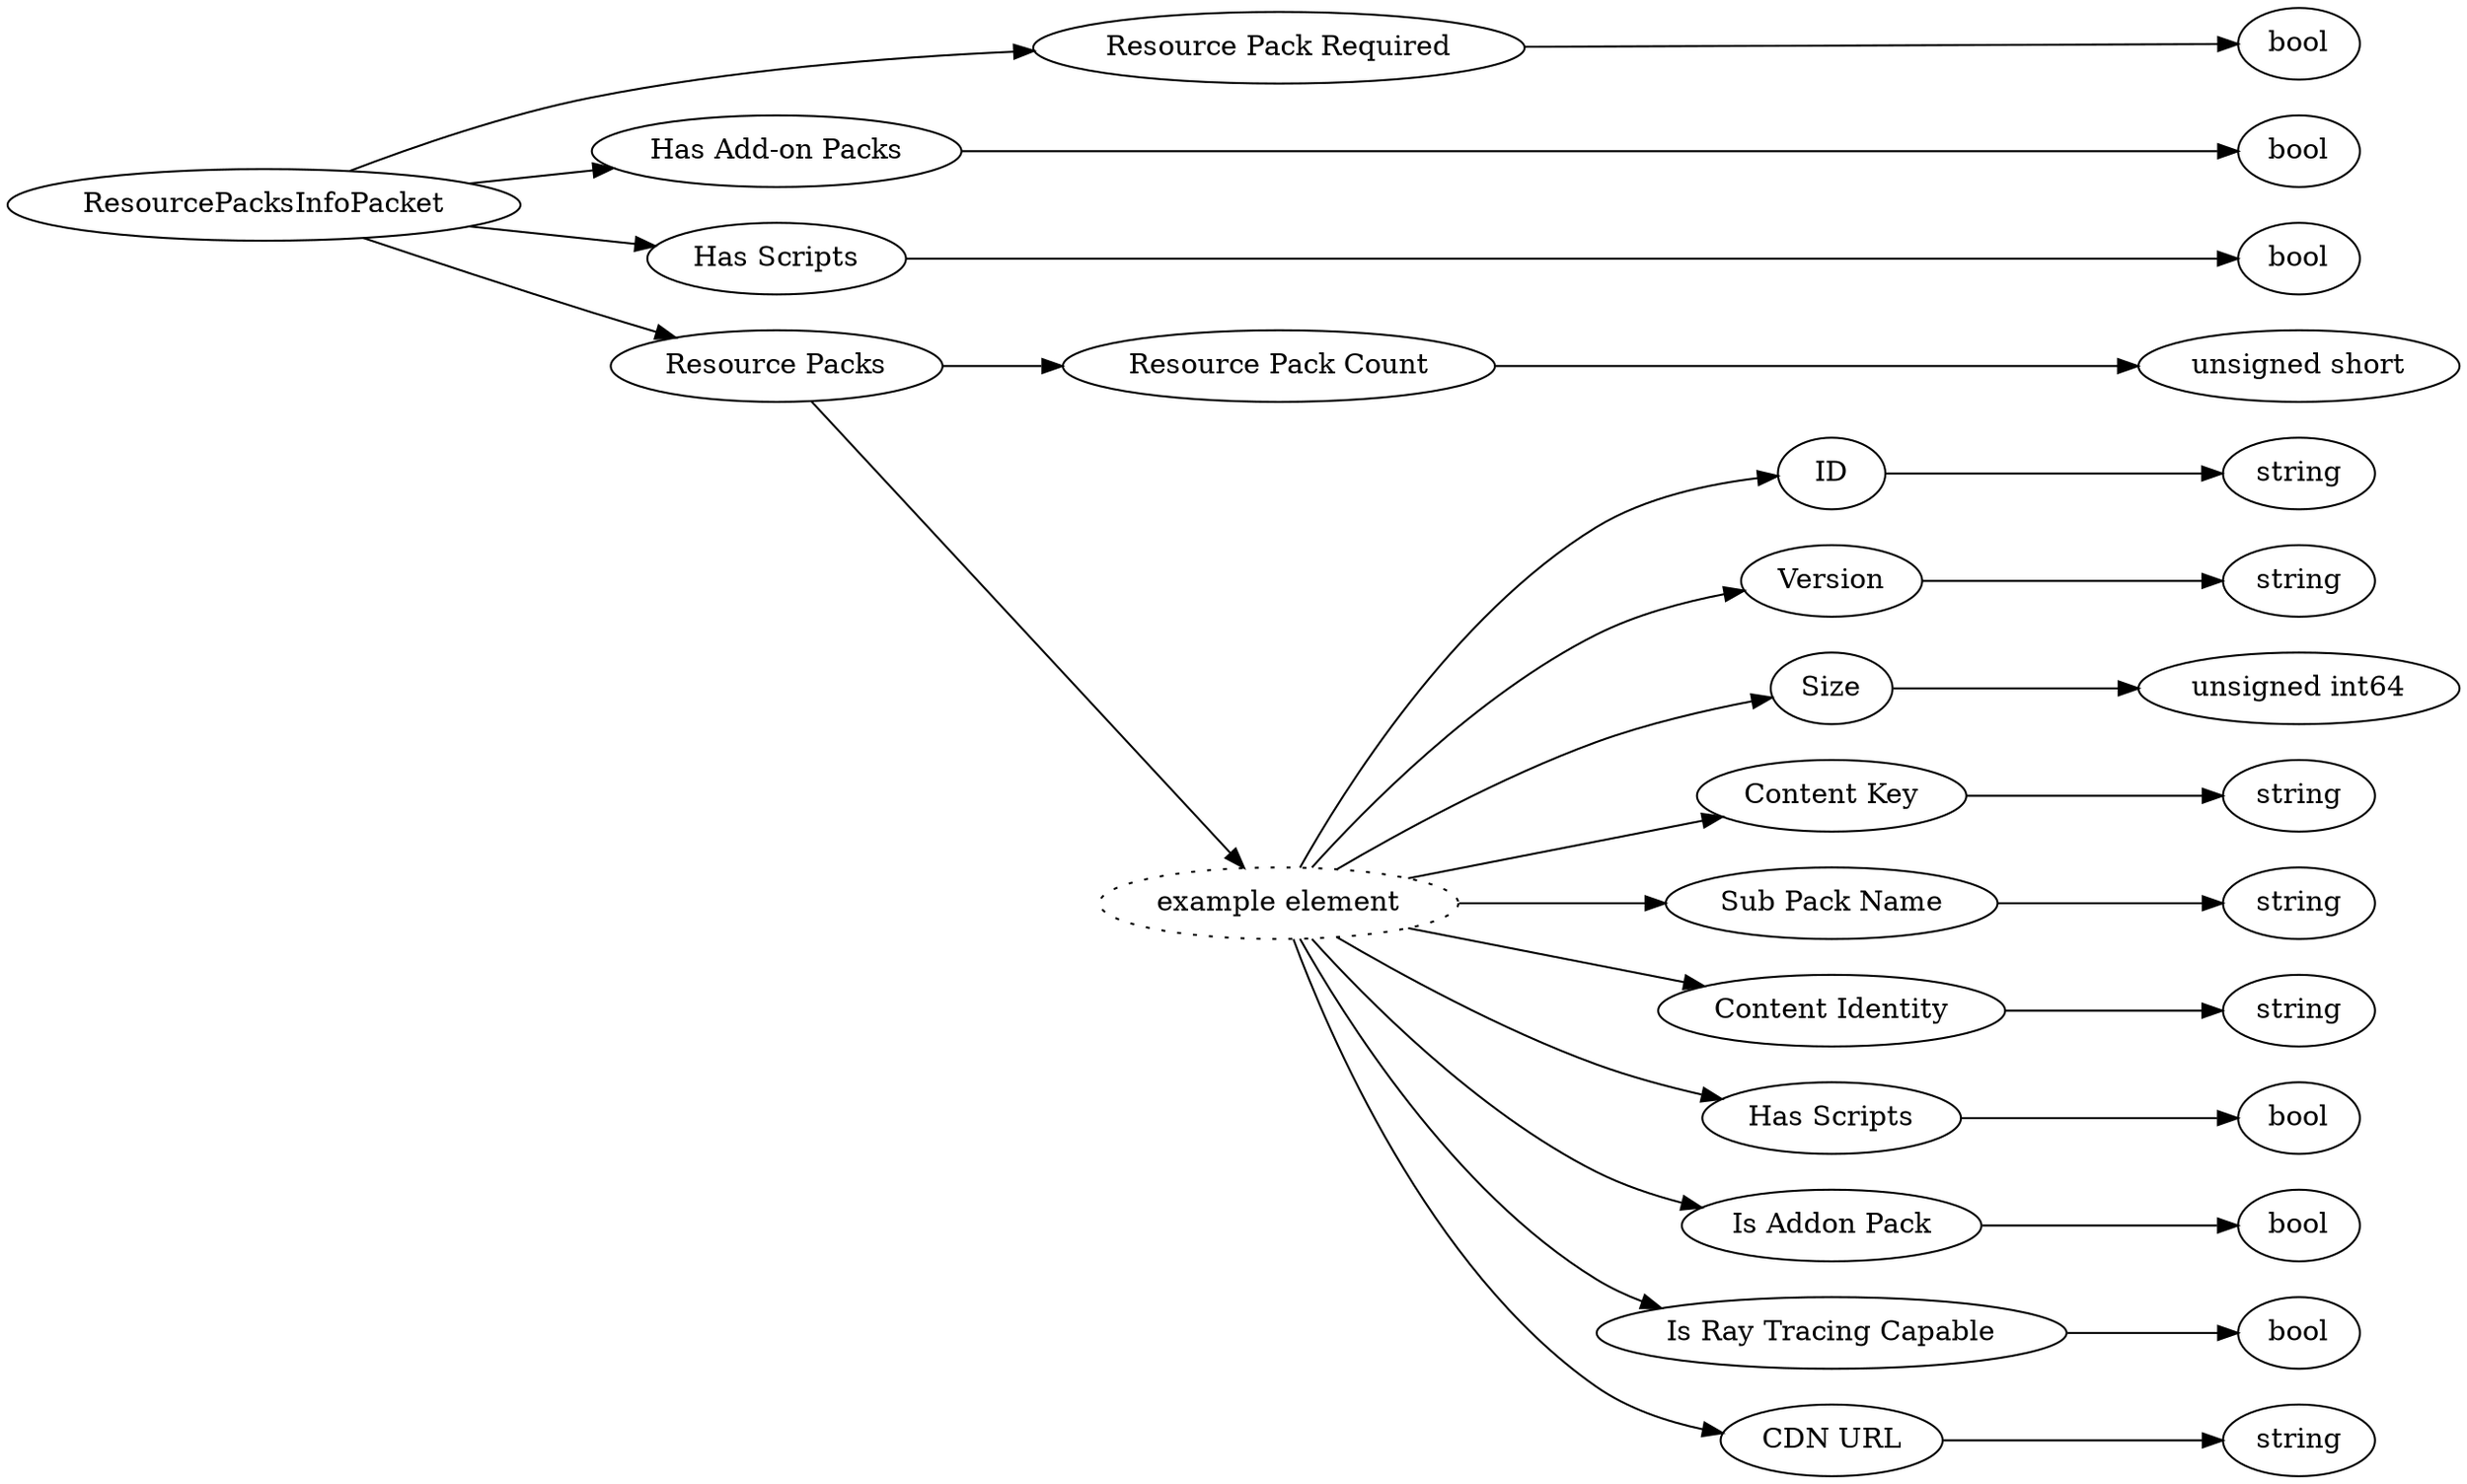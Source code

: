 digraph "ResourcePacksInfoPacket" {
rankdir = LR
0
0 -> 1
1 -> 2
0 -> 3
3 -> 4
0 -> 5
5 -> 6
0 -> 7
7 -> 8
8 -> 9
7 -> 10
10 -> 11
11 -> 12
10 -> 13
13 -> 14
10 -> 15
15 -> 16
10 -> 17
17 -> 18
10 -> 19
19 -> 20
10 -> 21
21 -> 22
10 -> 23
23 -> 24
10 -> 25
25 -> 26
10 -> 27
27 -> 28
10 -> 29
29 -> 30

0 [label="ResourcePacksInfoPacket",comment="name: \"ResourcePacksInfoPacket\", typeName: \"\", id: 0, branchId: 6, recurseId: -1, attributes: 0, notes: \"\""];
1 [label="Resource Pack Required",comment="name: \"Resource Pack Required\", typeName: \"\", id: 1, branchId: 0, recurseId: -1, attributes: 0, notes: \"\""];
2 [label="bool",comment="name: \"bool\", typeName: \"\", id: 2, branchId: 0, recurseId: -1, attributes: 512, notes: \"\""];
3 [label="Has Add-on Packs",comment="name: \"Has Add-on Packs\", typeName: \"\", id: 3, branchId: 0, recurseId: -1, attributes: 0, notes: \"\""];
4 [label="bool",comment="name: \"bool\", typeName: \"\", id: 4, branchId: 0, recurseId: -1, attributes: 512, notes: \"\""];
5 [label="Has Scripts",comment="name: \"Has Scripts\", typeName: \"\", id: 5, branchId: 0, recurseId: -1, attributes: 0, notes: \"\""];
6 [label="bool",comment="name: \"bool\", typeName: \"\", id: 6, branchId: 0, recurseId: -1, attributes: 512, notes: \"\""];
7 [label="Resource Packs",comment="name: \"Resource Packs\", typeName: \"\", id: 7, branchId: 0, recurseId: -1, attributes: 8, notes: \"\""];
8 [label="Resource Pack Count",comment="name: \"Resource Pack Count\", typeName: \"\", id: 8, branchId: 0, recurseId: -1, attributes: 0, notes: \"\""];
9 [label="unsigned short",comment="name: \"unsigned short\", typeName: \"\", id: 9, branchId: 0, recurseId: -1, attributes: 512, notes: \"\""];
10 [label="example element",style=dotted,comment="name: \"example element\", typeName: \"\", id: 10, branchId: 0, recurseId: -1, attributes: 16, notes: \"\""];
11 [label="ID",comment="name: \"ID\", typeName: \"\", id: 11, branchId: 0, recurseId: -1, attributes: 0, notes: \"\""];
12 [label="string",comment="name: \"string\", typeName: \"\", id: 12, branchId: 0, recurseId: -1, attributes: 512, notes: \"\""];
13 [label="Version",comment="name: \"Version\", typeName: \"\", id: 13, branchId: 0, recurseId: -1, attributes: 0, notes: \"\""];
14 [label="string",comment="name: \"string\", typeName: \"\", id: 14, branchId: 0, recurseId: -1, attributes: 512, notes: \"\""];
15 [label="Size",comment="name: \"Size\", typeName: \"\", id: 15, branchId: 0, recurseId: -1, attributes: 0, notes: \"\""];
16 [label="unsigned int64",comment="name: \"unsigned int64\", typeName: \"\", id: 16, branchId: 0, recurseId: -1, attributes: 512, notes: \"\""];
17 [label="Content Key",comment="name: \"Content Key\", typeName: \"\", id: 17, branchId: 0, recurseId: -1, attributes: 0, notes: \"\""];
18 [label="string",comment="name: \"string\", typeName: \"\", id: 18, branchId: 0, recurseId: -1, attributes: 512, notes: \"\""];
19 [label="Sub Pack Name",comment="name: \"Sub Pack Name\", typeName: \"\", id: 19, branchId: 0, recurseId: -1, attributes: 0, notes: \"\""];
20 [label="string",comment="name: \"string\", typeName: \"\", id: 20, branchId: 0, recurseId: -1, attributes: 512, notes: \"\""];
21 [label="Content Identity",comment="name: \"Content Identity\", typeName: \"\", id: 21, branchId: 0, recurseId: -1, attributes: 0, notes: \"\""];
22 [label="string",comment="name: \"string\", typeName: \"\", id: 22, branchId: 0, recurseId: -1, attributes: 512, notes: \"\""];
23 [label="Has Scripts",comment="name: \"Has Scripts\", typeName: \"\", id: 23, branchId: 0, recurseId: -1, attributes: 0, notes: \"\""];
24 [label="bool",comment="name: \"bool\", typeName: \"\", id: 24, branchId: 0, recurseId: -1, attributes: 512, notes: \"\""];
25 [label="Is Addon Pack",comment="name: \"Is Addon Pack\", typeName: \"\", id: 25, branchId: 0, recurseId: -1, attributes: 0, notes: \"Indicates this pack is part of an Add-On. Helps clients determine if the pack must be downloaded to join the server as Add-On packs are required to play without issues.\""];
26 [label="bool",comment="name: \"bool\", typeName: \"\", id: 26, branchId: 0, recurseId: -1, attributes: 512, notes: \"\""];
27 [label="Is Ray Tracing Capable",comment="name: \"Is Ray Tracing Capable\", typeName: \"\", id: 27, branchId: 0, recurseId: -1, attributes: 0, notes: \"\""];
28 [label="bool",comment="name: \"bool\", typeName: \"\", id: 28, branchId: 0, recurseId: -1, attributes: 512, notes: \"\""];
29 [label="CDN URL",comment="name: \"CDN URL\", typeName: \"\", id: 29, branchId: 0, recurseId: -1, attributes: 0, notes: \"\""];
30 [label="string",comment="name: \"string\", typeName: \"\", id: 30, branchId: 0, recurseId: -1, attributes: 512, notes: \"\""];
{ rank = max;2;4;6;9;12;14;16;18;20;22;24;26;28;30}

}
